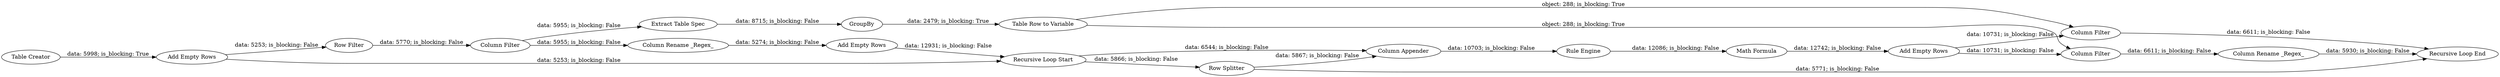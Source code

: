 digraph {
	"7632147118008455655_19" [label="Table Row to Variable"]
	"7632147118008455655_17" [label="Add Empty Rows"]
	"7632147118008455655_4" [label="Math Formula"]
	"7632147118008455655_12" [label="Rule Engine"]
	"7632147118008455655_22" [label="Column Filter"]
	"7632147118008455655_2" [label="Recursive Loop Start"]
	"7632147118008455655_11" [label="Recursive Loop End"]
	"7632147118008455655_384" [label="Add Empty Rows"]
	"7632147118008455655_13" [label="Column Rename _Regex_"]
	"7632147118008455655_383" [label="Add Empty Rows"]
	"7632147118008455655_21" [label=GroupBy]
	"7632147118008455655_20" [label="Extract Table Spec"]
	"7632147118008455655_10" [label="Column Appender"]
	"7632147118008455655_7" [label="Column Filter"]
	"7632147118008455655_1" [label="Table Creator"]
	"7632147118008455655_9" [label="Row Splitter"]
	"7632147118008455655_16" [label="Row Filter"]
	"7632147118008455655_14" [label="Column Filter"]
	"7632147118008455655_15" [label="Column Rename _Regex_"]
	"7632147118008455655_20" -> "7632147118008455655_21" [label="data: 8715; is_blocking: False"]
	"7632147118008455655_14" -> "7632147118008455655_15" [label="data: 5955; is_blocking: False"]
	"7632147118008455655_10" -> "7632147118008455655_12" [label="data: 10703; is_blocking: False"]
	"7632147118008455655_7" -> "7632147118008455655_13" [label="data: 6611; is_blocking: False"]
	"7632147118008455655_2" -> "7632147118008455655_9" [label="data: 5866; is_blocking: False"]
	"7632147118008455655_383" -> "7632147118008455655_2" [label="data: 5253; is_blocking: False"]
	"7632147118008455655_13" -> "7632147118008455655_11" [label="data: 5930; is_blocking: False"]
	"7632147118008455655_22" -> "7632147118008455655_11" [label="data: 6611; is_blocking: False"]
	"7632147118008455655_14" -> "7632147118008455655_20" [label="data: 5955; is_blocking: False"]
	"7632147118008455655_2" -> "7632147118008455655_10" [label="data: 6544; is_blocking: False"]
	"7632147118008455655_16" -> "7632147118008455655_14" [label="data: 5770; is_blocking: False"]
	"7632147118008455655_19" -> "7632147118008455655_7" [label="object: 288; is_blocking: True"]
	"7632147118008455655_15" -> "7632147118008455655_17" [label="data: 5274; is_blocking: False"]
	"7632147118008455655_19" -> "7632147118008455655_22" [label="object: 288; is_blocking: True"]
	"7632147118008455655_4" -> "7632147118008455655_384" [label="data: 12742; is_blocking: False"]
	"7632147118008455655_17" -> "7632147118008455655_2" [label="data: 12931; is_blocking: False"]
	"7632147118008455655_21" -> "7632147118008455655_19" [label="data: 2479; is_blocking: True"]
	"7632147118008455655_9" -> "7632147118008455655_11" [label="data: 5771; is_blocking: False"]
	"7632147118008455655_12" -> "7632147118008455655_4" [label="data: 12086; is_blocking: False"]
	"7632147118008455655_9" -> "7632147118008455655_10" [label="data: 5867; is_blocking: False"]
	"7632147118008455655_384" -> "7632147118008455655_7" [label="data: 10731; is_blocking: False"]
	"7632147118008455655_384" -> "7632147118008455655_22" [label="data: 10731; is_blocking: False"]
	"7632147118008455655_1" -> "7632147118008455655_383" [label="data: 5998; is_blocking: True"]
	"7632147118008455655_383" -> "7632147118008455655_16" [label="data: 5253; is_blocking: False"]
	rankdir=LR
}
